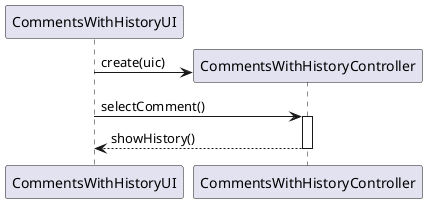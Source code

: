 @startuml core02_03_design2.png

    participant "CommentsWithHistoryUI" as ui
    participant "CommentsWithHistoryController" as ctrl
    
    create ctrl
    ui -> ctrl : create(uic)

    ui -> ctrl : selectComment()
    activate ctrl
    ui <-- ctrl : showHistory()
    deactivate ctrl

@enduml